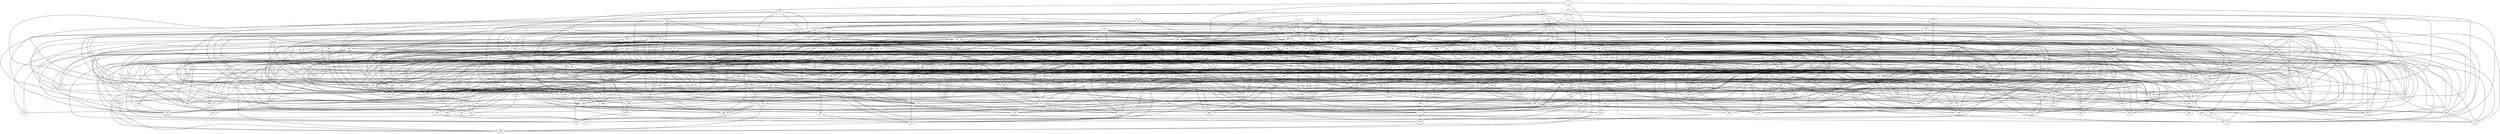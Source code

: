 strict graph "gnp_random_graph(400,0.015)" {
0;
1;
2;
3;
4;
5;
6;
7;
8;
9;
10;
11;
12;
13;
14;
15;
16;
17;
18;
19;
20;
21;
22;
23;
24;
25;
26;
27;
28;
29;
30;
31;
32;
33;
34;
35;
36;
37;
38;
39;
40;
41;
42;
43;
44;
45;
46;
47;
48;
49;
50;
51;
52;
53;
54;
55;
56;
57;
58;
59;
60;
61;
62;
63;
64;
65;
66;
67;
68;
69;
70;
71;
72;
73;
74;
75;
76;
77;
78;
79;
80;
81;
82;
83;
84;
85;
86;
87;
88;
89;
90;
91;
92;
93;
94;
95;
96;
97;
98;
99;
100;
101;
102;
103;
104;
105;
106;
107;
108;
109;
110;
111;
112;
113;
114;
115;
116;
117;
118;
119;
120;
121;
122;
123;
124;
125;
126;
127;
128;
129;
130;
131;
132;
133;
134;
135;
136;
137;
138;
139;
140;
141;
142;
143;
144;
145;
146;
147;
148;
149;
150;
151;
152;
153;
154;
155;
156;
157;
158;
159;
160;
161;
162;
163;
164;
165;
166;
167;
168;
169;
170;
171;
172;
173;
174;
175;
176;
177;
178;
179;
180;
181;
182;
183;
184;
185;
186;
187;
188;
189;
190;
191;
192;
193;
194;
195;
196;
197;
198;
199;
200;
201;
202;
203;
204;
205;
206;
207;
208;
209;
210;
211;
212;
213;
214;
215;
216;
217;
218;
219;
220;
221;
222;
223;
224;
225;
226;
227;
228;
229;
230;
231;
232;
233;
234;
235;
236;
237;
238;
239;
240;
241;
242;
243;
244;
245;
246;
247;
248;
249;
250;
251;
252;
253;
254;
255;
256;
257;
258;
259;
260;
261;
262;
263;
264;
265;
266;
267;
268;
269;
270;
271;
272;
273;
274;
275;
276;
277;
278;
279;
280;
281;
282;
283;
284;
285;
286;
287;
288;
289;
290;
291;
292;
293;
294;
295;
296;
297;
298;
299;
300;
301;
302;
303;
304;
305;
306;
307;
308;
309;
310;
311;
312;
313;
314;
315;
316;
317;
318;
319;
320;
321;
322;
323;
324;
325;
326;
327;
328;
329;
330;
331;
332;
333;
334;
335;
336;
337;
338;
339;
340;
341;
342;
343;
344;
345;
346;
347;
348;
349;
350;
351;
352;
353;
354;
355;
356;
357;
358;
359;
360;
361;
362;
363;
364;
365;
366;
367;
368;
369;
370;
371;
372;
373;
374;
375;
376;
377;
378;
379;
380;
381;
382;
383;
384;
385;
386;
387;
388;
389;
390;
391;
392;
393;
394;
395;
396;
397;
398;
399;
0 -- 65  [is_available=True, prob="1.0"];
0 -- 67  [is_available=True, prob="0.995402409607"];
0 -- 269  [is_available=True, prob="1.0"];
0 -- 247  [is_available=True, prob="0.353999580717"];
1 -- 80  [is_available=True, prob="0.681637712404"];
1 -- 314  [is_available=True, prob="0.695961911571"];
1 -- 324  [is_available=True, prob="0.724051863182"];
1 -- 85  [is_available=True, prob="0.969099718291"];
2 -- 138  [is_available=True, prob="0.221344016613"];
2 -- 279  [is_available=True, prob="0.654091325371"];
2 -- 132  [is_available=True, prob="1.0"];
2 -- 270  [is_available=True, prob="1.0"];
2 -- 183  [is_available=True, prob="0.406237053687"];
3 -- 57  [is_available=True, prob="0.478939379937"];
3 -- 234  [is_available=True, prob="0.811017136678"];
3 -- 68  [is_available=True, prob="0.145040836776"];
3 -- 158  [is_available=True, prob="1.0"];
4 -- 266  [is_available=True, prob="0.0373485310775"];
4 -- 332  [is_available=True, prob="0.911208698402"];
4 -- 174  [is_available=True, prob="1.0"];
4 -- 121  [is_available=True, prob="0.477447703265"];
4 -- 347  [is_available=True, prob="0.955006567503"];
4 -- 158  [is_available=True, prob="0.660631120115"];
5 -- 41  [is_available=True, prob="0.487521368036"];
5 -- 214  [is_available=True, prob="0.0904761027888"];
5 -- 343  [is_available=True, prob="0.987755664062"];
6 -- 192  [is_available=True, prob="0.898245584351"];
6 -- 112  [is_available=True, prob="0.588769321969"];
6 -- 179  [is_available=True, prob="0.494488591308"];
6 -- 169  [is_available=True, prob="0.535842991407"];
6 -- 48  [is_available=True, prob="0.148265001432"];
6 -- 51  [is_available=True, prob="0.95404173114"];
6 -- 118  [is_available=True, prob="1.0"];
7 -- 395  [is_available=True, prob="0.630886700335"];
7 -- 90  [is_available=True, prob="0.199657948887"];
7 -- 11  [is_available=True, prob="0.628306313983"];
7 -- 372  [is_available=True, prob="0.166015529716"];
7 -- 387  [is_available=True, prob="0.376488040972"];
8 -- 163  [is_available=True, prob="0.69919948764"];
8 -- 116  [is_available=True, prob="0.763208454702"];
8 -- 30  [is_available=True, prob="0.303563942519"];
9 -- 336  [is_available=True, prob="0.403146261369"];
9 -- 82  [is_available=True, prob="0.324358189257"];
9 -- 164  [is_available=True, prob="0.115728053464"];
9 -- 374  [is_available=True, prob="1.0"];
10 -- 248  [is_available=True, prob="0.24689721785"];
10 -- 316  [is_available=True, prob="0.704705805976"];
10 -- 19  [is_available=True, prob="1.0"];
10 -- 131  [is_available=True, prob="0.862914975095"];
11 -- 99  [is_available=True, prob="1.0"];
11 -- 40  [is_available=True, prob="1.0"];
11 -- 336  [is_available=True, prob="1.0"];
11 -- 148  [is_available=True, prob="0.454315595322"];
11 -- 374  [is_available=True, prob="0.60137428704"];
11 -- 189  [is_available=True, prob="0.23158499838"];
12 -- 282  [is_available=True, prob="0.528832372834"];
12 -- 163  [is_available=True, prob="1.0"];
12 -- 342  [is_available=True, prob="1.0"];
12 -- 149  [is_available=True, prob="0.474164643787"];
12 -- 78  [is_available=True, prob="1.0"];
13 -- 238  [is_available=True, prob="0.421666943395"];
13 -- 15  [is_available=True, prob="1.0"];
13 -- 304  [is_available=True, prob="1.0"];
13 -- 114  [is_available=True, prob="0.866011117065"];
13 -- 86  [is_available=True, prob="1.0"];
13 -- 350  [is_available=True, prob="1.0"];
13 -- 383  [is_available=True, prob="0.638365930961"];
14 -- 34  [is_available=True, prob="1.0"];
14 -- 343  [is_available=True, prob="1.0"];
14 -- 172  [is_available=True, prob="0.728970129024"];
14 -- 303  [is_available=True, prob="1.0"];
15 -- 88  [is_available=True, prob="1.0"];
15 -- 30  [is_available=True, prob="0.891758739094"];
16 -- 130  [is_available=True, prob="1.0"];
16 -- 67  [is_available=True, prob="1.0"];
16 -- 373  [is_available=True, prob="0.127686533105"];
17 -- 128  [is_available=True, prob="0.716105405563"];
17 -- 50  [is_available=True, prob="0.267960608701"];
18 -- 32  [is_available=True, prob="1.0"];
18 -- 320  [is_available=True, prob="0.242466404308"];
18 -- 336  [is_available=True, prob="0.656074415883"];
18 -- 147  [is_available=True, prob="1.0"];
18 -- 21  [is_available=True, prob="1.0"];
18 -- 222  [is_available=True, prob="0.671055388176"];
19 -- 160  [is_available=True, prob="0.731558306085"];
19 -- 294  [is_available=True, prob="1.0"];
19 -- 104  [is_available=True, prob="0.863903572679"];
19 -- 79  [is_available=True, prob="1.0"];
19 -- 168  [is_available=True, prob="1.0"];
19 -- 374  [is_available=True, prob="0.844164008996"];
19 -- 183  [is_available=True, prob="0.113866132771"];
20 -- 43  [is_available=True, prob="0.237264085268"];
20 -- 368  [is_available=True, prob="0.913935890387"];
20 -- 209  [is_available=True, prob="0.0549362795747"];
20 -- 21  [is_available=True, prob="0.0991546437946"];
20 -- 380  [is_available=True, prob="0.270603351685"];
20 -- 381  [is_available=True, prob="0.780154663325"];
21 -- 289  [is_available=True, prob="0.285761940446"];
21 -- 195  [is_available=True, prob="1.0"];
21 -- 262  [is_available=True, prob="0.775183760332"];
21 -- 139  [is_available=True, prob="0.235850352099"];
22 -- 289  [is_available=True, prob="0.764415781407"];
22 -- 230  [is_available=True, prob="0.583114371015"];
22 -- 234  [is_available=True, prob="0.807232440639"];
22 -- 78  [is_available=True, prob="0.113283242537"];
22 -- 207  [is_available=True, prob="0.049632937759"];
22 -- 242  [is_available=True, prob="1.0"];
22 -- 180  [is_available=True, prob="0.409703889916"];
22 -- 238  [is_available=True, prob="1.0"];
22 -- 280  [is_available=True, prob="0.244099216076"];
22 -- 122  [is_available=True, prob="0.621546885486"];
23 -- 323  [is_available=True, prob="0.303170057073"];
23 -- 228  [is_available=True, prob="0.388116952592"];
23 -- 69  [is_available=True, prob="0.391046433497"];
23 -- 71  [is_available=True, prob="0.0354422920561"];
23 -- 141  [is_available=True, prob="0.215398562556"];
23 -- 144  [is_available=True, prob="1.0"];
23 -- 347  [is_available=True, prob="1.0"];
24 -- 161  [is_available=True, prob="0.135104220023"];
24 -- 322  [is_available=True, prob="0.125805939705"];
24 -- 196  [is_available=True, prob="0.360752507554"];
24 -- 46  [is_available=True, prob="0.0239398051201"];
24 -- 335  [is_available=True, prob="0.46012688322"];
24 -- 244  [is_available=True, prob="1.0"];
24 -- 377  [is_available=True, prob="0.302038189284"];
24 -- 90  [is_available=True, prob="0.307456921196"];
25 -- 321  [is_available=True, prob="0.570058364446"];
25 -- 73  [is_available=True, prob="1.0"];
25 -- 238  [is_available=True, prob="1.0"];
25 -- 368  [is_available=True, prob="1.0"];
25 -- 370  [is_available=True, prob="1.0"];
25 -- 283  [is_available=True, prob="1.0"];
25 -- 350  [is_available=True, prob="0.418325337148"];
26 -- 352  [is_available=True, prob="0.380989191778"];
26 -- 130  [is_available=True, prob="0.751828398043"];
26 -- 375  [is_available=True, prob="0.281947086797"];
26 -- 258  [is_available=True, prob="0.3786030171"];
26 -- 51  [is_available=True, prob="0.635451468021"];
26 -- 213  [is_available=True, prob="0.402282905335"];
26 -- 151  [is_available=True, prob="0.341128421774"];
26 -- 377  [is_available=True, prob="0.412073362582"];
26 -- 90  [is_available=True, prob="1.0"];
26 -- 91  [is_available=True, prob="0.18400625392"];
27 -- 128  [is_available=True, prob="1.0"];
27 -- 112  [is_available=True, prob="0.263673705576"];
27 -- 355  [is_available=True, prob="0.135612486708"];
27 -- 72  [is_available=True, prob="0.102510103106"];
27 -- 48  [is_available=True, prob="0.518909666298"];
27 -- 168  [is_available=True, prob="0.416785611723"];
27 -- 190  [is_available=True, prob="0.519173408192"];
27 -- 287  [is_available=True, prob="0.997047826008"];
28 -- 312  [is_available=True, prob="0.28630510753"];
28 -- 129  [is_available=True, prob="0.738077872471"];
28 -- 323  [is_available=True, prob="1.0"];
28 -- 300  [is_available=True, prob="0.281074468295"];
28 -- 344  [is_available=True, prob="0.155415089478"];
29 -- 137  [is_available=True, prob="0.772675636136"];
29 -- 140  [is_available=True, prob="0.0480328719194"];
29 -- 370  [is_available=True, prob="0.918281636428"];
29 -- 110  [is_available=True, prob="0.112983925246"];
29 -- 47  [is_available=True, prob="1.0"];
29 -- 241  [is_available=True, prob="0.389656364602"];
29 -- 338  [is_available=True, prob="0.842473845269"];
29 -- 286  [is_available=True, prob="0.0134803007674"];
29 -- 150  [is_available=True, prob="1.0"];
29 -- 247  [is_available=True, prob="0.263513378565"];
29 -- 123  [is_available=True, prob="1.0"];
29 -- 349  [is_available=True, prob="0.971778984663"];
29 -- 94  [is_available=True, prob="0.639600522459"];
30 -- 38  [is_available=True, prob="0.542041762533"];
30 -- 39  [is_available=True, prob="0.835198599094"];
30 -- 168  [is_available=True, prob="0.320470209551"];
30 -- 178  [is_available=True, prob="0.856394743377"];
31 -- 398  [is_available=True, prob="1.0"];
31 -- 220  [is_available=True, prob="0.030044408439"];
31 -- 341  [is_available=True, prob="0.99528163225"];
31 -- 326  [is_available=True, prob="0.0991609235303"];
31 -- 79  [is_available=True, prob="1.0"];
32 -- 340  [is_available=True, prob="0.17470196301"];
32 -- 350  [is_available=True, prob="0.730984604578"];
33 -- 135  [is_available=True, prob="1.0"];
33 -- 266  [is_available=True, prob="0.611894612464"];
33 -- 93  [is_available=True, prob="1.0"];
33 -- 180  [is_available=True, prob="0.499619269235"];
33 -- 373  [is_available=True, prob="0.816200024319"];
33 -- 55  [is_available=True, prob="0.816470629334"];
33 -- 317  [is_available=True, prob="0.882156480428"];
34 -- 71  [is_available=True, prob="0.360658978402"];
34 -- 263  [is_available=True, prob="0.789118979845"];
34 -- 78  [is_available=True, prob="0.700510004256"];
34 -- 86  [is_available=True, prob="0.830049492631"];
34 -- 216  [is_available=True, prob="0.704381646449"];
34 -- 251  [is_available=True, prob="1.0"];
35 -- 388  [is_available=True, prob="0.568316276129"];
35 -- 39  [is_available=True, prob="1.0"];
35 -- 233  [is_available=True, prob="0.320034423154"];
35 -- 54  [is_available=True, prob="1.0"];
35 -- 361  [is_available=True, prob="1.0"];
35 -- 351  [is_available=True, prob="1.0"];
36 -- 257  [is_available=True, prob="0.999213270017"];
36 -- 250  [is_available=True, prob="1.0"];
36 -- 364  [is_available=True, prob="1.0"];
36 -- 370  [is_available=True, prob="0.959805141275"];
36 -- 313  [is_available=True, prob="0.869659565447"];
37 -- 261  [is_available=True, prob="0.472659646061"];
37 -- 39  [is_available=True, prob="1.0"];
37 -- 203  [is_available=True, prob="0.287730688011"];
37 -- 111  [is_available=True, prob="1.0"];
37 -- 187  [is_available=True, prob="1.0"];
37 -- 60  [is_available=True, prob="0.665900745702"];
38 -- 274  [is_available=True, prob="1.0"];
38 -- 373  [is_available=True, prob="0.35610986311"];
38 -- 215  [is_available=True, prob="0.861982313789"];
38 -- 314  [is_available=True, prob="0.561756472201"];
38 -- 92  [is_available=True, prob="0.777092780662"];
39 -- 289  [is_available=True, prob="1.0"];
39 -- 361  [is_available=True, prob="1.0"];
39 -- 399  [is_available=True, prob="1.0"];
39 -- 55  [is_available=True, prob="0.236161755732"];
39 -- 376  [is_available=True, prob="1.0"];
39 -- 89  [is_available=True, prob="1.0"];
39 -- 122  [is_available=True, prob="0.942335649499"];
39 -- 95  [is_available=True, prob="0.156326484954"];
40 -- 152  [is_available=True, prob="1.0"];
40 -- 228  [is_available=True, prob="0.241720905206"];
40 -- 53  [is_available=True, prob="0.156469311411"];
41 -- 376  [is_available=True, prob="0.854385681891"];
41 -- 67  [is_available=True, prob="0.420770484679"];
42 -- 64  [is_available=True, prob="1.0"];
42 -- 145  [is_available=True, prob="0.808426852145"];
42 -- 152  [is_available=True, prob="0.666526245267"];
42 -- 289  [is_available=True, prob="0.982789830059"];
42 -- 71  [is_available=True, prob="0.370093874492"];
43 -- 353  [is_available=True, prob="0.465094069621"];
43 -- 386  [is_available=True, prob="0.352923689711"];
43 -- 392  [is_available=True, prob="0.219129599774"];
43 -- 236  [is_available=True, prob="0.743096581444"];
43 -- 140  [is_available=True, prob="0.623650585632"];
43 -- 270  [is_available=True, prob="0.835698014901"];
43 -- 175  [is_available=True, prob="0.865576452691"];
43 -- 84  [is_available=True, prob="0.248867374096"];
43 -- 268  [is_available=True, prob="0.742300928853"];
43 -- 376  [is_available=True, prob="1.0"];
43 -- 47  [is_available=True, prob="0.924094438069"];
43 -- 316  [is_available=True, prob="0.707145951107"];
44 -- 128  [is_available=True, prob="0.677747929441"];
44 -- 133  [is_available=True, prob="1.0"];
44 -- 294  [is_available=True, prob="0.761908544388"];
44 -- 204  [is_available=True, prob="0.446062220938"];
44 -- 238  [is_available=True, prob="0.175671705613"];
44 -- 273  [is_available=True, prob="0.0421173561458"];
44 -- 90  [is_available=True, prob="0.954470456083"];
45 -- 234  [is_available=True, prob="0.135429774789"];
45 -- 290  [is_available=True, prob="0.303899494528"];
45 -- 71  [is_available=True, prob="1.0"];
46 -- 305  [is_available=True, prob="1.0"];
46 -- 290  [is_available=True, prob="1.0"];
46 -- 195  [is_available=True, prob="0.50917269845"];
47 -- 326  [is_available=True, prob="0.280511981252"];
47 -- 189  [is_available=True, prob="0.092364122129"];
47 -- 282  [is_available=True, prob="0.385062236614"];
47 -- 190  [is_available=True, prob="0.174101208505"];
48 -- 129  [is_available=True, prob="0.676925203607"];
48 -- 113  [is_available=True, prob="1.0"];
48 -- 343  [is_available=True, prob="0.361672705413"];
48 -- 156  [is_available=True, prob="1.0"];
49 -- 224  [is_available=True, prob="0.52078160907"];
49 -- 168  [is_available=True, prob="0.498331797232"];
49 -- 393  [is_available=True, prob="0.94011525308"];
49 -- 203  [is_available=True, prob="0.819212845672"];
49 -- 143  [is_available=True, prob="0.425856355678"];
49 -- 145  [is_available=True, prob="1.0"];
49 -- 60  [is_available=True, prob="0.881144835413"];
49 -- 318  [is_available=True, prob="0.00919213730214"];
50 -- 288  [is_available=True, prob="0.74369317978"];
50 -- 323  [is_available=True, prob="0.40519878661"];
50 -- 209  [is_available=True, prob="0.256211175429"];
50 -- 299  [is_available=True, prob="0.457747718949"];
50 -- 77  [is_available=True, prob="1.0"];
50 -- 333  [is_available=True, prob="0.677376548096"];
50 -- 338  [is_available=True, prob="0.0248452797769"];
50 -- 149  [is_available=True, prob="1.0"];
50 -- 313  [is_available=True, prob="1.0"];
50 -- 383  [is_available=True, prob="0.635070585226"];
50 -- 381  [is_available=True, prob="1.0"];
50 -- 190  [is_available=True, prob="1.0"];
50 -- 85  [is_available=True, prob="0.562501893048"];
51 -- 352  [is_available=True, prob="1.0"];
51 -- 292  [is_available=True, prob="0.00298810915274"];
51 -- 135  [is_available=True, prob="1.0"];
51 -- 200  [is_available=True, prob="0.970532980893"];
51 -- 267  [is_available=True, prob="0.173096641524"];
51 -- 270  [is_available=True, prob="0.16940772152"];
51 -- 144  [is_available=True, prob="0.603313480056"];
51 -- 242  [is_available=True, prob="0.496287285933"];
51 -- 381  [is_available=True, prob="0.874612252397"];
52 -- 137  [is_available=True, prob="0.0541689162106"];
52 -- 315  [is_available=True, prob="0.156955559422"];
52 -- 239  [is_available=True, prob="0.447849490629"];
53 -- 84  [is_available=True, prob="1.0"];
53 -- 183  [is_available=True, prob="0.843006908985"];
53 -- 152  [is_available=True, prob="0.111443359805"];
53 -- 212  [is_available=True, prob="0.44952812795"];
53 -- 153  [is_available=True, prob="1.0"];
53 -- 319  [is_available=True, prob="0.219531283585"];
54 -- 64  [is_available=True, prob="0.687056487446"];
54 -- 396  [is_available=True, prob="1.0"];
54 -- 235  [is_available=True, prob="0.448284925748"];
55 -- 228  [is_available=True, prob="0.291281904137"];
55 -- 137  [is_available=True, prob="0.310858977556"];
55 -- 234  [is_available=True, prob="0.205090512713"];
55 -- 302  [is_available=True, prob="1.0"];
55 -- 79  [is_available=True, prob="0.875997838028"];
55 -- 368  [is_available=True, prob="0.909355814385"];
55 -- 278  [is_available=True, prob="1.0"];
56 -- 120  [is_available=True, prob="0.842140610555"];
56 -- 257  [is_available=True, prob="0.786724349193"];
56 -- 328  [is_available=True, prob="1.0"];
56 -- 289  [is_available=True, prob="0.378093433165"];
57 -- 96  [is_available=True, prob="1.0"];
57 -- 290  [is_available=True, prob="0.666543696913"];
57 -- 259  [is_available=True, prob="0.909589915878"];
57 -- 179  [is_available=True, prob="0.00523636937703"];
57 -- 387  [is_available=True, prob="0.436285239558"];
57 -- 333  [is_available=True, prob="0.841311401736"];
57 -- 365  [is_available=True, prob="0.0417022123346"];
57 -- 308  [is_available=True, prob="0.55813991314"];
57 -- 399  [is_available=True, prob="1.0"];
58 -- 289  [is_available=True, prob="0.959024004918"];
58 -- 335  [is_available=True, prob="1.0"];
58 -- 304  [is_available=True, prob="0.509254205804"];
58 -- 178  [is_available=True, prob="0.690107305037"];
58 -- 180  [is_available=True, prob="1.0"];
58 -- 63  [is_available=True, prob="0.978938539929"];
59 -- 354  [is_available=True, prob="1.0"];
59 -- 323  [is_available=True, prob="1.0"];
59 -- 292  [is_available=True, prob="1.0"];
59 -- 229  [is_available=True, prob="0.228276805819"];
59 -- 109  [is_available=True, prob="1.0"];
59 -- 343  [is_available=True, prob="1.0"];
59 -- 222  [is_available=True, prob="0.103260652438"];
60 -- 119  [is_available=True, prob="0.585570832027"];
60 -- 176  [is_available=True, prob="0.153357014237"];
60 -- 179  [is_available=True, prob="0.485603598684"];
60 -- 247  [is_available=True, prob="1.0"];
61 -- 354  [is_available=True, prob="0.788709954698"];
61 -- 267  [is_available=True, prob="1.0"];
61 -- 292  [is_available=True, prob="1.0"];
61 -- 199  [is_available=True, prob="0.118485331666"];
62 -- 259  [is_available=True, prob="0.276599272164"];
62 -- 165  [is_available=True, prob="0.930499393044"];
62 -- 271  [is_available=True, prob="0.0654468378213"];
62 -- 368  [is_available=True, prob="0.917163736337"];
62 -- 283  [is_available=True, prob="0.211341970611"];
62 -- 124  [is_available=True, prob="0.491428239271"];
62 -- 190  [is_available=True, prob="0.0676360807969"];
62 -- 223  [is_available=True, prob="0.126567918457"];
63 -- 224  [is_available=True, prob="0.901798566443"];
63 -- 68  [is_available=True, prob="0.128119416212"];
63 -- 199  [is_available=True, prob="1.0"];
63 -- 236  [is_available=True, prob="0.340796627492"];
63 -- 218  [is_available=True, prob="0.949680584094"];
64 -- 66  [is_available=True, prob="0.842085305689"];
64 -- 322  [is_available=True, prob="1.0"];
64 -- 245  [is_available=True, prob="0.714449124757"];
64 -- 316  [is_available=True, prob="0.0543303204658"];
64 -- 221  [is_available=True, prob="0.0760831453084"];
65 -- 352  [is_available=True, prob="1.0"];
65 -- 258  [is_available=True, prob="0.85753454184"];
65 -- 362  [is_available=True, prob="0.939901997918"];
65 -- 302  [is_available=True, prob="0.0709978703381"];
65 -- 304  [is_available=True, prob="0.767976622293"];
65 -- 398  [is_available=True, prob="0.0146500475069"];
65 -- 156  [is_available=True, prob="0.892994146907"];
65 -- 383  [is_available=True, prob="0.408237627642"];
66 -- 291  [is_available=True, prob="0.363601333679"];
66 -- 77  [is_available=True, prob="0.603184379143"];
66 -- 355  [is_available=True, prob="0.300554288561"];
66 -- 185  [is_available=True, prob="0.513835027911"];
66 -- 92  [is_available=True, prob="0.603456788894"];
67 -- 96  [is_available=True, prob="0.446310542037"];
67 -- 388  [is_available=True, prob="0.704747317279"];
67 -- 101  [is_available=True, prob="0.363870963587"];
67 -- 169  [is_available=True, prob="1.0"];
67 -- 234  [is_available=True, prob="0.0740773951072"];
67 -- 370  [is_available=True, prob="0.236327144892"];
67 -- 346  [is_available=True, prob="0.199446964593"];
68 -- 164  [is_available=True, prob="0.829541182068"];
68 -- 198  [is_available=True, prob="0.987388566284"];
68 -- 204  [is_available=True, prob="1.0"];
68 -- 163  [is_available=True, prob="0.396090011035"];
68 -- 152  [is_available=True, prob="0.483845835136"];
68 -- 281  [is_available=True, prob="0.11875667212"];
69 -- 378  [is_available=True, prob="0.214555842902"];
69 -- 307  [is_available=True, prob="0.41521426576"];
70 -- 336  [is_available=True, prob="1.0"];
70 -- 163  [is_available=True, prob="0.195085363097"];
70 -- 325  [is_available=True, prob="0.854667533405"];
70 -- 87  [is_available=True, prob="0.315168496821"];
71 -- 293  [is_available=True, prob="0.763854166471"];
71 -- 231  [is_available=True, prob="0.728311309645"];
71 -- 107  [is_available=True, prob="1.0"];
71 -- 367  [is_available=True, prob="0.147775178368"];
71 -- 240  [is_available=True, prob="0.590226453375"];
71 -- 315  [is_available=True, prob="1.0"];
71 -- 191  [is_available=True, prob="0.366133733592"];
72 -- 397  [is_available=True, prob="0.21338436185"];
72 -- 223  [is_available=True, prob="0.703535842914"];
73 -- 291  [is_available=True, prob="0.682588305055"];
73 -- 296  [is_available=True, prob="1.0"];
73 -- 233  [is_available=True, prob="1.0"];
73 -- 87  [is_available=True, prob="0.826616806723"];
73 -- 205  [is_available=True, prob="0.370213754374"];
73 -- 270  [is_available=True, prob="1.0"];
73 -- 355  [is_available=True, prob="1.0"];
73 -- 183  [is_available=True, prob="0.832908307156"];
74 -- 137  [is_available=True, prob="1.0"];
74 -- 273  [is_available=True, prob="1.0"];
75 -- 340  [is_available=True, prob="0.594712758607"];
75 -- 146  [is_available=True, prob="0.0641652253423"];
75 -- 219  [is_available=True, prob="1.0"];
75 -- 220  [is_available=True, prob="0.311494484901"];
75 -- 357  [is_available=True, prob="1.0"];
76 -- 128  [is_available=True, prob="1.0"];
76 -- 260  [is_available=True, prob="0.598724788515"];
76 -- 211  [is_available=True, prob="0.0474381139026"];
76 -- 186  [is_available=True, prob="0.720504185627"];
76 -- 154  [is_available=True, prob="0.628279932843"];
76 -- 125  [is_available=True, prob="0.97078146498"];
77 -- 128  [is_available=True, prob="0.470428800075"];
77 -- 193  [is_available=True, prob="0.287195407998"];
77 -- 382  [is_available=True, prob="0.905975896923"];
78 -- 171  [is_available=True, prob="0.45373682358"];
78 -- 399  [is_available=True, prob="0.556698133211"];
78 -- 368  [is_available=True, prob="0.331916860052"];
78 -- 115  [is_available=True, prob="1.0"];
78 -- 156  [is_available=True, prob="0.120049809238"];
78 -- 350  [is_available=True, prob="0.44707441388"];
79 -- 193  [is_available=True, prob="0.718398016501"];
79 -- 200  [is_available=True, prob="0.13793012983"];
79 -- 83  [is_available=True, prob="0.651417867379"];
79 -- 349  [is_available=True, prob="1.0"];
80 -- 101  [is_available=True, prob="1.0"];
80 -- 300  [is_available=True, prob="0.880575600891"];
80 -- 366  [is_available=True, prob="0.683201829452"];
80 -- 140  [is_available=True, prob="0.563802157007"];
80 -- 237  [is_available=True, prob="1.0"];
80 -- 142  [is_available=True, prob="0.891234841805"];
80 -- 149  [is_available=True, prob="0.956984854764"];
80 -- 183  [is_available=True, prob="0.974113031175"];
81 -- 355  [is_available=True, prob="0.492236784029"];
81 -- 140  [is_available=True, prob="0.227751842544"];
81 -- 349  [is_available=True, prob="0.792934851981"];
81 -- 376  [is_available=True, prob="0.949799763052"];
81 -- 348  [is_available=True, prob="0.23738341942"];
81 -- 125  [is_available=True, prob="0.012119703296"];
82 -- 101  [is_available=True, prob="0.853771559663"];
82 -- 332  [is_available=True, prob="0.22022209747"];
82 -- 372  [is_available=True, prob="0.262260291701"];
82 -- 297  [is_available=True, prob="1.0"];
82 -- 229  [is_available=True, prob="0.215504690342"];
83 -- 104  [is_available=True, prob="0.60816775477"];
83 -- 255  [is_available=True, prob="1.0"];
83 -- 372  [is_available=True, prob="1.0"];
84 -- 354  [is_available=True, prob="0.811671786788"];
84 -- 263  [is_available=True, prob="0.231036122246"];
84 -- 392  [is_available=True, prob="0.463527687871"];
84 -- 110  [is_available=True, prob="0.367652839827"];
84 -- 144  [is_available=True, prob="0.994742975176"];
84 -- 311  [is_available=True, prob="0.851391264625"];
84 -- 157  [is_available=True, prob="0.160889318678"];
84 -- 94  [is_available=True, prob="0.22461741815"];
85 -- 235  [is_available=True, prob="0.733300051566"];
85 -- 197  [is_available=True, prob="0.329841959452"];
85 -- 230  [is_available=True, prob="0.875119437822"];
85 -- 360  [is_available=True, prob="1.0"];
85 -- 171  [is_available=True, prob="0.0421855701473"];
85 -- 370  [is_available=True, prob="0.807329418682"];
85 -- 310  [is_available=True, prob="0.49527056404"];
85 -- 374  [is_available=True, prob="1.0"];
85 -- 126  [is_available=True, prob="0.665579224612"];
85 -- 159  [is_available=True, prob="0.854942609488"];
86 -- 341  [is_available=True, prob="0.988735428313"];
86 -- 246  [is_available=True, prob="0.609726643859"];
86 -- 215  [is_available=True, prob="0.535715186763"];
87 -- 135  [is_available=True, prob="1.0"];
87 -- 108  [is_available=True, prob="0.213469773634"];
87 -- 141  [is_available=True, prob="1.0"];
87 -- 189  [is_available=True, prob="0.695379349779"];
87 -- 300  [is_available=True, prob="1.0"];
87 -- 312  [is_available=True, prob="1.0"];
87 -- 93  [is_available=True, prob="0.0165823030893"];
88 -- 170  [is_available=True, prob="0.17635286973"];
88 -- 307  [is_available=True, prob="1.0"];
88 -- 198  [is_available=True, prob="0.878453817785"];
89 -- 107  [is_available=True, prob="0.433242905314"];
89 -- 231  [is_available=True, prob="1.0"];
90 -- 100  [is_available=True, prob="0.392100961915"];
90 -- 169  [is_available=True, prob="1.0"];
90 -- 331  [is_available=True, prob="0.780169047978"];
90 -- 213  [is_available=True, prob="1.0"];
90 -- 119  [is_available=True, prob="0.434166084005"];
90 -- 188  [is_available=True, prob="0.542788794323"];
90 -- 382  [is_available=True, prob="1.0"];
90 -- 245  [is_available=True, prob="1.0"];
91 -- 162  [is_available=True, prob="0.776363363619"];
91 -- 387  [is_available=True, prob="1.0"];
91 -- 389  [is_available=True, prob="0.364495468033"];
91 -- 363  [is_available=True, prob="0.522970966269"];
91 -- 121  [is_available=True, prob="0.613870667063"];
91 -- 318  [is_available=True, prob="0.975925314581"];
92 -- 155  [is_available=True, prob="0.0457941099275"];
92 -- 335  [is_available=True, prob="0.321895799551"];
92 -- 291  [is_available=True, prob="0.0529888731085"];
92 -- 116  [is_available=True, prob="0.857182941034"];
92 -- 311  [is_available=True, prob="0.843252473038"];
92 -- 283  [is_available=True, prob="0.292270159135"];
92 -- 93  [is_available=True, prob="0.844368122932"];
93 -- 358  [is_available=True, prob="0.894669702198"];
93 -- 198  [is_available=True, prob="0.89574213826"];
93 -- 247  [is_available=True, prob="0.386612304063"];
93 -- 145  [is_available=True, prob="0.286193919883"];
93 -- 182  [is_available=True, prob="0.945707241452"];
93 -- 313  [is_available=True, prob="1.0"];
93 -- 122  [is_available=True, prob="1.0"];
94 -- 163  [is_available=True, prob="0.633732824707"];
94 -- 260  [is_available=True, prob="1.0"];
94 -- 240  [is_available=True, prob="0.624788651693"];
94 -- 247  [is_available=True, prob="0.666292891746"];
94 -- 378  [is_available=True, prob="1.0"];
95 -- 289  [is_available=True, prob="0.524974153323"];
95 -- 360  [is_available=True, prob="1.0"];
95 -- 234  [is_available=True, prob="1.0"];
95 -- 236  [is_available=True, prob="0.773313476108"];
95 -- 244  [is_available=True, prob="0.433489375215"];
95 -- 182  [is_available=True, prob="1.0"];
95 -- 372  [is_available=True, prob="0.289784940495"];
96 -- 386  [is_available=True, prob="0.126263924324"];
96 -- 136  [is_available=True, prob="1.0"];
96 -- 348  [is_available=True, prob="0.380918349071"];
96 -- 215  [is_available=True, prob="0.753417877376"];
96 -- 264  [is_available=True, prob="0.258714509664"];
96 -- 235  [is_available=True, prob="0.842158120765"];
96 -- 151  [is_available=True, prob="0.854315217524"];
96 -- 251  [is_available=True, prob="0.864209553067"];
96 -- 188  [is_available=True, prob="0.305606031913"];
96 -- 190  [is_available=True, prob="0.902033290097"];
96 -- 296  [is_available=True, prob="0.853848067832"];
97 -- 98  [is_available=True, prob="0.66763671704"];
97 -- 123  [is_available=True, prob="0.49618781402"];
97 -- 348  [is_available=True, prob="1.0"];
97 -- 158  [is_available=True, prob="0.01018849152"];
97 -- 243  [is_available=True, prob="0.901180898766"];
98 -- 192  [is_available=True, prob="0.271945861789"];
98 -- 323  [is_available=True, prob="1.0"];
98 -- 331  [is_available=True, prob="0.931389423917"];
98 -- 146  [is_available=True, prob="0.528789062733"];
98 -- 307  [is_available=True, prob="0.0828792316588"];
98 -- 156  [is_available=True, prob="0.95580135384"];
99 -- 160  [is_available=True, prob="0.05560361833"];
99 -- 264  [is_available=True, prob="1.0"];
99 -- 263  [is_available=True, prob="0.238273151821"];
100 -- 193  [is_available=True, prob="1.0"];
100 -- 390  [is_available=True, prob="0.041869778165"];
100 -- 366  [is_available=True, prob="0.179996561479"];
100 -- 385  [is_available=True, prob="1.0"];
101 -- 135  [is_available=True, prob="1.0"];
101 -- 387  [is_available=True, prob="1.0"];
101 -- 163  [is_available=True, prob="0.594085201245"];
101 -- 380  [is_available=True, prob="0.128089608608"];
102 -- 136  [is_available=True, prob="0.893406207931"];
102 -- 320  [is_available=True, prob="0.929438365612"];
102 -- 355  [is_available=True, prob="0.781597396458"];
103 -- 121  [is_available=True, prob="0.260693125855"];
103 -- 243  [is_available=True, prob="0.689457975977"];
103 -- 166  [is_available=True, prob="0.738520224297"];
103 -- 351  [is_available=True, prob="0.333104090645"];
104 -- 226  [is_available=True, prob="1.0"];
104 -- 261  [is_available=True, prob="1.0"];
105 -- 257  [is_available=True, prob="0.877357396627"];
105 -- 253  [is_available=True, prob="0.445149672084"];
105 -- 318  [is_available=True, prob="0.769888720234"];
106 -- 288  [is_available=True, prob="0.0857145248311"];
106 -- 131  [is_available=True, prob="0.928782001684"];
106 -- 390  [is_available=True, prob="0.381314377633"];
106 -- 171  [is_available=True, prob="0.206384105995"];
106 -- 302  [is_available=True, prob="0.936631769056"];
106 -- 217  [is_available=True, prob="1.0"];
106 -- 218  [is_available=True, prob="0.985986343309"];
107 -- 258  [is_available=True, prob="1.0"];
107 -- 362  [is_available=True, prob="1.0"];
107 -- 375  [is_available=True, prob="0.702282957458"];
107 -- 240  [is_available=True, prob="0.422113681799"];
107 -- 185  [is_available=True, prob="0.750561735257"];
107 -- 255  [is_available=True, prob="0.049010882212"];
107 -- 127  [is_available=True, prob="0.877407408595"];
108 -- 262  [is_available=True, prob="0.858207012013"];
108 -- 294  [is_available=True, prob="1.0"];
108 -- 336  [is_available=True, prob="1.0"];
108 -- 312  [is_available=True, prob="1.0"];
108 -- 191  [is_available=True, prob="1.0"];
109 -- 194  [is_available=True, prob="0.739804615715"];
109 -- 164  [is_available=True, prob="1.0"];
109 -- 206  [is_available=True, prob="1.0"];
109 -- 341  [is_available=True, prob="0.744112863534"];
109 -- 374  [is_available=True, prob="0.332137870085"];
110 -- 357  [is_available=True, prob="0.980992052432"];
110 -- 362  [is_available=True, prob="1.0"];
110 -- 146  [is_available=True, prob="0.777398650642"];
110 -- 120  [is_available=True, prob="1.0"];
110 -- 389  [is_available=True, prob="0.469576583518"];
111 -- 292  [is_available=True, prob="0.166815837348"];
111 -- 282  [is_available=True, prob="0.954877763216"];
111 -- 148  [is_available=True, prob="0.0452854541459"];
112 -- 242  [is_available=True, prob="1.0"];
112 -- 179  [is_available=True, prob="0.915193892251"];
113 -- 313  [is_available=True, prob="0.927269883375"];
114 -- 166  [is_available=True, prob="0.809832428588"];
114 -- 326  [is_available=True, prob="1.0"];
114 -- 266  [is_available=True, prob="0.0304918604136"];
114 -- 300  [is_available=True, prob="0.66553844624"];
114 -- 186  [is_available=True, prob="0.802959388369"];
115 -- 350  [is_available=True, prob="0.29183345468"];
115 -- 198  [is_available=True, prob="0.252358993746"];
115 -- 277  [is_available=True, prob="0.819299658354"];
116 -- 364  [is_available=True, prob="0.257521944114"];
116 -- 205  [is_available=True, prob="1.0"];
116 -- 391  [is_available=True, prob="1.0"];
117 -- 147  [is_available=True, prob="0.539337239791"];
117 -- 132  [is_available=True, prob="0.00736318256039"];
118 -- 134  [is_available=True, prob="0.310721435272"];
118 -- 299  [is_available=True, prob="0.0781513259073"];
118 -- 148  [is_available=True, prob="1.0"];
118 -- 222  [is_available=True, prob="1.0"];
118 -- 287  [is_available=True, prob="0.0743949067829"];
119 -- 161  [is_available=True, prob="1.0"];
119 -- 330  [is_available=True, prob="0.168448444031"];
119 -- 309  [is_available=True, prob="0.492326653864"];
120 -- 219  [is_available=True, prob="0.803189375992"];
120 -- 335  [is_available=True, prob="0.238330044774"];
120 -- 283  [is_available=True, prob="0.198070665255"];
120 -- 254  [is_available=True, prob="1.0"];
121 -- 135  [is_available=True, prob="0.69378381021"];
121 -- 168  [is_available=True, prob="0.550436233746"];
121 -- 335  [is_available=True, prob="0.310934140291"];
121 -- 349  [is_available=True, prob="0.0945252510928"];
122 -- 168  [is_available=True, prob="0.652966596403"];
122 -- 238  [is_available=True, prob="1.0"];
122 -- 241  [is_available=True, prob="0.35120292239"];
122 -- 123  [is_available=True, prob="0.58475451603"];
122 -- 286  [is_available=True, prob="1.0"];
123 -- 326  [is_available=True, prob="0.289819929951"];
123 -- 345  [is_available=True, prob="0.399203602374"];
123 -- 255  [is_available=True, prob="0.392647989825"];
124 -- 261  [is_available=True, prob="0.447257739934"];
124 -- 326  [is_available=True, prob="1.0"];
124 -- 295  [is_available=True, prob="0.0489609200899"];
124 -- 369  [is_available=True, prob="0.332333077808"];
124 -- 350  [is_available=True, prob="1.0"];
125 -- 372  [is_available=True, prob="0.289111959147"];
125 -- 153  [is_available=True, prob="0.0189543248578"];
125 -- 218  [is_available=True, prob="0.817716112429"];
125 -- 250  [is_available=True, prob="0.59315031936"];
126 -- 198  [is_available=True, prob="0.987875994432"];
126 -- 294  [is_available=True, prob="1.0"];
126 -- 303  [is_available=True, prob="0.660148345087"];
126 -- 309  [is_available=True, prob="0.233289380856"];
126 -- 282  [is_available=True, prob="0.349644961829"];
127 -- 394  [is_available=True, prob="1.0"];
127 -- 231  [is_available=True, prob="0.990357130602"];
128 -- 320  [is_available=True, prob="0.932207466047"];
128 -- 194  [is_available=True, prob="0.534277383446"];
128 -- 290  [is_available=True, prob="0.830057101719"];
128 -- 205  [is_available=True, prob="0.846731321621"];
128 -- 372  [is_available=True, prob="1.0"];
128 -- 268  [is_available=True, prob="1.0"];
129 -- 185  [is_available=True, prob="1.0"];
129 -- 238  [is_available=True, prob="0.543178269727"];
129 -- 300  [is_available=True, prob="1.0"];
130 -- 380  [is_available=True, prob="1.0"];
130 -- 247  [is_available=True, prob="0.37069282252"];
130 -- 376  [is_available=True, prob="0.782728671642"];
130 -- 219  [is_available=True, prob="1.0"];
130 -- 316  [is_available=True, prob="0.715751490849"];
131 -- 238  [is_available=True, prob="0.276418420895"];
131 -- 240  [is_available=True, prob="0.0242772584955"];
131 -- 244  [is_available=True, prob="1.0"];
131 -- 138  [is_available=True, prob="0.544214152763"];
131 -- 159  [is_available=True, prob="0.909415182403"];
132 -- 225  [is_available=True, prob="0.296571799579"];
132 -- 257  [is_available=True, prob="0.865037246629"];
132 -- 265  [is_available=True, prob="0.278193982561"];
132 -- 170  [is_available=True, prob="0.380839271763"];
132 -- 267  [is_available=True, prob="0.240858503835"];
132 -- 241  [is_available=True, prob="0.514274162063"];
133 -- 292  [is_available=True, prob="0.317950014721"];
133 -- 301  [is_available=True, prob="0.92093199276"];
133 -- 294  [is_available=True, prob="0.00445882881184"];
133 -- 369  [is_available=True, prob="0.918848460916"];
134 -- 390  [is_available=True, prob="1.0"];
134 -- 263  [is_available=True, prob="0.989187958018"];
134 -- 360  [is_available=True, prob="0.527153847238"];
134 -- 142  [is_available=True, prob="1.0"];
134 -- 371  [is_available=True, prob="0.976297804998"];
135 -- 302  [is_available=True, prob="0.988208747948"];
136 -- 227  [is_available=True, prob="0.815405696636"];
136 -- 232  [is_available=True, prob="0.230338428239"];
136 -- 208  [is_available=True, prob="0.704939525564"];
136 -- 213  [is_available=True, prob="0.890113626965"];
136 -- 346  [is_available=True, prob="0.553753531509"];
136 -- 221  [is_available=True, prob="1.0"];
136 -- 309  [is_available=True, prob="0.703125652008"];
137 -- 278  [is_available=True, prob="0.820570977182"];
137 -- 281  [is_available=True, prob="0.837798898396"];
138 -- 391  [is_available=True, prob="1.0"];
138 -- 201  [is_available=True, prob="0.20797785762"];
138 -- 227  [is_available=True, prob="0.410382779757"];
138 -- 152  [is_available=True, prob="0.944126987842"];
138 -- 348  [is_available=True, prob="0.297358311095"];
138 -- 285  [is_available=True, prob="0.680849685549"];
139 -- 230  [is_available=True, prob="1.0"];
139 -- 166  [is_available=True, prob="0.0604333357855"];
139 -- 167  [is_available=True, prob="0.512601991819"];
139 -- 298  [is_available=True, prob="0.271529157568"];
139 -- 204  [is_available=True, prob="0.702157238636"];
139 -- 211  [is_available=True, prob="0.151120923316"];
139 -- 183  [is_available=True, prob="0.12135141484"];
139 -- 252  [is_available=True, prob="0.481842171913"];
139 -- 293  [is_available=True, prob="0.504907056605"];
140 -- 391  [is_available=True, prob="0.368172465392"];
140 -- 201  [is_available=True, prob="0.215193874803"];
140 -- 213  [is_available=True, prob="0.608178541757"];
141 -- 234  [is_available=True, prob="0.85095070757"];
141 -- 183  [is_available=True, prob="0.562500735191"];
142 -- 389  [is_available=True, prob="1.0"];
142 -- 264  [is_available=True, prob="0.791586325388"];
142 -- 377  [is_available=True, prob="0.348177655158"];
142 -- 346  [is_available=True, prob="1.0"];
142 -- 382  [is_available=True, prob="1.0"];
143 -- 385  [is_available=True, prob="0.58772647603"];
143 -- 293  [is_available=True, prob="0.235031920331"];
143 -- 179  [is_available=True, prob="0.861417182688"];
143 -- 151  [is_available=True, prob="0.0995846888031"];
143 -- 186  [is_available=True, prob="0.913920935241"];
143 -- 191  [is_available=True, prob="0.563257898028"];
144 -- 290  [is_available=True, prob="0.958051116757"];
144 -- 199  [is_available=True, prob="1.0"];
144 -- 173  [is_available=True, prob="0.171758008237"];
144 -- 176  [is_available=True, prob="0.681943212693"];
145 -- 149  [is_available=True, prob="0.585383114695"];
145 -- 310  [is_available=True, prob="0.805566793497"];
145 -- 215  [is_available=True, prob="1.0"];
145 -- 312  [is_available=True, prob="1.0"];
146 -- 172  [is_available=True, prob="0.939019088483"];
146 -- 322  [is_available=True, prob="0.0189410653258"];
146 -- 252  [is_available=True, prob="0.537120653387"];
147 -- 267  [is_available=True, prob="0.33940195087"];
147 -- 331  [is_available=True, prob="0.264710429773"];
147 -- 302  [is_available=True, prob="0.00134436716261"];
147 -- 335  [is_available=True, prob="0.991416871672"];
147 -- 355  [is_available=True, prob="0.0586033882556"];
147 -- 221  [is_available=True, prob="1.0"];
148 -- 329  [is_available=True, prob="0.900319635145"];
148 -- 172  [is_available=True, prob="0.870890461064"];
148 -- 205  [is_available=True, prob="0.618164437784"];
148 -- 174  [is_available=True, prob="0.45750700716"];
148 -- 277  [is_available=True, prob="0.430152796744"];
149 -- 343  [is_available=True, prob="0.0528664328069"];
149 -- 216  [is_available=True, prob="1.0"];
150 -- 376  [is_available=True, prob="0.885122773912"];
151 -- 385  [is_available=True, prob="1.0"];
151 -- 166  [is_available=True, prob="0.190937539294"];
151 -- 265  [is_available=True, prob="1.0"];
152 -- 258  [is_available=True, prob="1.0"];
152 -- 364  [is_available=True, prob="1.0"];
152 -- 270  [is_available=True, prob="1.0"];
152 -- 296  [is_available=True, prob="0.787821698353"];
152 -- 274  [is_available=True, prob="1.0"];
152 -- 180  [is_available=True, prob="0.418216764344"];
153 -- 213  [is_available=True, prob="0.680966252677"];
154 -- 220  [is_available=True, prob="1.0"];
154 -- 293  [is_available=True, prob="0.00827314297418"];
155 -- 272  [is_available=True, prob="0.142311821189"];
155 -- 257  [is_available=True, prob="0.905590233499"];
155 -- 287  [is_available=True, prob="0.437252090697"];
156 -- 352  [is_available=True, prob="0.841705695113"];
156 -- 389  [is_available=True, prob="1.0"];
156 -- 199  [is_available=True, prob="1.0"];
156 -- 201  [is_available=True, prob="0.696296347991"];
156 -- 275  [is_available=True, prob="0.254114487843"];
156 -- 249  [is_available=True, prob="0.951793171908"];
156 -- 314  [is_available=True, prob="1.0"];
157 -- 386  [is_available=True, prob="1.0"];
157 -- 315  [is_available=True, prob="1.0"];
158 -- 389  [is_available=True, prob="0.663827668339"];
158 -- 171  [is_available=True, prob="0.195624814979"];
158 -- 215  [is_available=True, prob="0.722849954046"];
158 -- 319  [is_available=True, prob="0.00720581911846"];
159 -- 194  [is_available=True, prob="0.720366958901"];
159 -- 260  [is_available=True, prob="0.330067049711"];
159 -- 326  [is_available=True, prob="0.419440787147"];
159 -- 201  [is_available=True, prob="0.381635443653"];
159 -- 208  [is_available=True, prob="1.0"];
159 -- 242  [is_available=True, prob="1.0"];
159 -- 382  [is_available=True, prob="0.89546629921"];
160 -- 288  [is_available=True, prob="0.416950116226"];
160 -- 194  [is_available=True, prob="0.0154812282906"];
160 -- 243  [is_available=True, prob="1.0"];
160 -- 291  [is_available=True, prob="0.80739276757"];
160 -- 301  [is_available=True, prob="0.439044345066"];
160 -- 308  [is_available=True, prob="0.621248660159"];
160 -- 182  [is_available=True, prob="0.372146160946"];
160 -- 383  [is_available=True, prob="0.86195571075"];
161 -- 337  [is_available=True, prob="1.0"];
161 -- 365  [is_available=True, prob="0.358172511773"];
161 -- 270  [is_available=True, prob="1.0"];
162 -- 362  [is_available=True, prob="0.381121200924"];
162 -- 319  [is_available=True, prob="0.887906199819"];
163 -- 366  [is_available=True, prob="1.0"];
163 -- 222  [is_available=True, prob="0.291658404334"];
163 -- 183  [is_available=True, prob="0.865100500851"];
163 -- 324  [is_available=True, prob="0.1760682386"];
164 -- 324  [is_available=True, prob="0.754569224282"];
164 -- 396  [is_available=True, prob="1.0"];
164 -- 220  [is_available=True, prob="0.164122335611"];
165 -- 377  [is_available=True, prob="0.986052423309"];
166 -- 193  [is_available=True, prob="0.464331135308"];
166 -- 386  [is_available=True, prob="0.119638512542"];
166 -- 264  [is_available=True, prob="0.779395690063"];
166 -- 304  [is_available=True, prob="0.568330793038"];
166 -- 208  [is_available=True, prob="0.733548724088"];
166 -- 213  [is_available=True, prob="0.509683751507"];
166 -- 246  [is_available=True, prob="0.904724057456"];
166 -- 315  [is_available=True, prob="0.853679760513"];
166 -- 221  [is_available=True, prob="0.823283727111"];
167 -- 225  [is_available=True, prob="0.27987098291"];
167 -- 172  [is_available=True, prob="0.993217110525"];
167 -- 253  [is_available=True, prob="0.866497179212"];
167 -- 249  [is_available=True, prob="0.238304749674"];
167 -- 285  [is_available=True, prob="0.753484371525"];
168 -- 235  [is_available=True, prob="1.0"];
168 -- 349  [is_available=True, prob="0.110833893499"];
169 -- 198  [is_available=True, prob="1.0"];
169 -- 275  [is_available=True, prob="1.0"];
169 -- 243  [is_available=True, prob="0.295449703535"];
169 -- 189  [is_available=True, prob="0.599943868533"];
170 -- 353  [is_available=True, prob="1.0"];
170 -- 393  [is_available=True, prob="0.141798241565"];
170 -- 204  [is_available=True, prob="0.771277010688"];
170 -- 280  [is_available=True, prob="1.0"];
170 -- 341  [is_available=True, prob="0.0103044990772"];
170 -- 221  [is_available=True, prob="0.646301451976"];
171 -- 357  [is_available=True, prob="0.74811757877"];
171 -- 262  [is_available=True, prob="0.740539127566"];
171 -- 175  [is_available=True, prob="1.0"];
171 -- 337  [is_available=True, prob="0.975504607199"];
171 -- 382  [is_available=True, prob="0.14909990511"];
171 -- 254  [is_available=True, prob="0.845686715221"];
172 -- 260  [is_available=True, prob="0.179530915489"];
172 -- 391  [is_available=True, prob="0.931980091653"];
172 -- 237  [is_available=True, prob="0.965191250705"];
172 -- 310  [is_available=True, prob="0.722621576817"];
173 -- 232  [is_available=True, prob="0.303637891029"];
174 -- 192  [is_available=True, prob="1.0"];
174 -- 225  [is_available=True, prob="0.510621467926"];
174 -- 325  [is_available=True, prob="0.350215725091"];
174 -- 373  [is_available=True, prob="0.528725672202"];
175 -- 257  [is_available=True, prob="0.819250378894"];
175 -- 259  [is_available=True, prob="0.516875519563"];
175 -- 329  [is_available=True, prob="0.57440992806"];
175 -- 177  [is_available=True, prob="0.125123660527"];
175 -- 291  [is_available=True, prob="1.0"];
175 -- 315  [is_available=True, prob="1.0"];
175 -- 383  [is_available=True, prob="0.391328314828"];
176 -- 257  [is_available=True, prob="0.281574612628"];
176 -- 388  [is_available=True, prob="0.272040434509"];
176 -- 198  [is_available=True, prob="0.944574336289"];
176 -- 376  [is_available=True, prob="0.282221691687"];
177 -- 360  [is_available=True, prob="0.756335175118"];
177 -- 369  [is_available=True, prob="1.0"];
177 -- 262  [is_available=True, prob="0.285918635368"];
179 -- 195  [is_available=True, prob="0.561824941845"];
179 -- 270  [is_available=True, prob="1.0"];
180 -- 232  [is_available=True, prob="0.541477547798"];
180 -- 265  [is_available=True, prob="0.78802406264"];
180 -- 334  [is_available=True, prob="0.278906418198"];
180 -- 184  [is_available=True, prob="0.63546027333"];
180 -- 182  [is_available=True, prob="0.252242018438"];
181 -- 312  [is_available=True, prob="1.0"];
181 -- 289  [is_available=True, prob="0.490813787218"];
182 -- 192  [is_available=True, prob="0.656591531068"];
182 -- 387  [is_available=True, prob="0.998895098928"];
182 -- 296  [is_available=True, prob="1.0"];
184 -- 185  [is_available=True, prob="1.0"];
184 -- 230  [is_available=True, prob="1.0"];
184 -- 268  [is_available=True, prob="1.0"];
185 -- 344  [is_available=True, prob="0.988350097624"];
185 -- 216  [is_available=True, prob="1.0"];
186 -- 236  [is_available=True, prob="0.390381265462"];
186 -- 300  [is_available=True, prob="0.317104427423"];
187 -- 386  [is_available=True, prob="0.0937542553423"];
187 -- 286  [is_available=True, prob="1.0"];
187 -- 239  [is_available=True, prob="1.0"];
188 -- 256  [is_available=True, prob="0.447185519589"];
188 -- 344  [is_available=True, prob="0.168065956753"];
188 -- 376  [is_available=True, prob="0.447751690627"];
189 -- 228  [is_available=True, prob="0.8881905111"];
189 -- 296  [is_available=True, prob="1.0"];
189 -- 266  [is_available=True, prob="0.441475027078"];
190 -- 335  [is_available=True, prob="0.769394372758"];
190 -- 395  [is_available=True, prob="0.142723792229"];
190 -- 396  [is_available=True, prob="0.258262895857"];
190 -- 306  [is_available=True, prob="0.483208409814"];
190 -- 240  [is_available=True, prob="0.860579957668"];
191 -- 232  [is_available=True, prob="1.0"];
192 -- 202  [is_available=True, prob="0.151376492719"];
192 -- 386  [is_available=True, prob="0.711073022837"];
192 -- 371  [is_available=True, prob="0.803992162"];
192 -- 308  [is_available=True, prob="0.975165583285"];
193 -- 196  [is_available=True, prob="0.253071713384"];
193 -- 394  [is_available=True, prob="0.110782972727"];
193 -- 398  [is_available=True, prob="1.0"];
194 -- 295  [is_available=True, prob="1.0"];
194 -- 338  [is_available=True, prob="0.469410307626"];
194 -- 308  [is_available=True, prob="0.380740857589"];
196 -- 373  [is_available=True, prob="0.116446511316"];
197 -- 396  [is_available=True, prob="0.249868736272"];
197 -- 253  [is_available=True, prob="0.169506039541"];
198 -- 261  [is_available=True, prob="0.463748793664"];
198 -- 244  [is_available=True, prob="0.0693317701603"];
199 -- 256  [is_available=True, prob="1.0"];
199 -- 235  [is_available=True, prob="0.0870659413211"];
199 -- 339  [is_available=True, prob="0.592368938113"];
200 -- 360  [is_available=True, prob="0.631917420915"];
200 -- 257  [is_available=True, prob="1.0"];
200 -- 377  [is_available=True, prob="0.618203761952"];
201 -- 293  [is_available=True, prob="0.977955603701"];
201 -- 362  [is_available=True, prob="0.854269357714"];
202 -- 267  [is_available=True, prob="0.755138437652"];
202 -- 290  [is_available=True, prob="0.245224997766"];
202 -- 239  [is_available=True, prob="1.0"];
202 -- 223  [is_available=True, prob="1.0"];
203 -- 256  [is_available=True, prob="1.0"];
203 -- 302  [is_available=True, prob="1.0"];
203 -- 207  [is_available=True, prob="1.0"];
204 -- 305  [is_available=True, prob="0.283815541149"];
204 -- 307  [is_available=True, prob="0.0923987132061"];
204 -- 380  [is_available=True, prob="1.0"];
205 -- 346  [is_available=True, prob="0.129920391347"];
206 -- 384  [is_available=True, prob="0.923431904926"];
206 -- 370  [is_available=True, prob="0.416265933271"];
206 -- 267  [is_available=True, prob="1.0"];
206 -- 351  [is_available=True, prob="0.762681870417"];
208 -- 256  [is_available=True, prob="0.552080256213"];
208 -- 326  [is_available=True, prob="0.4538096679"];
208 -- 373  [is_available=True, prob="0.882122092415"];
208 -- 250  [is_available=True, prob="0.557856762299"];
208 -- 348  [is_available=True, prob="0.63986211741"];
209 -- 256  [is_available=True, prob="0.563674341634"];
210 -- 344  [is_available=True, prob="0.852325198539"];
210 -- 337  [is_available=True, prob="0.872795527456"];
210 -- 306  [is_available=True, prob="0.20257971017"];
210 -- 308  [is_available=True, prob="0.200258635954"];
210 -- 216  [is_available=True, prob="0.842666471903"];
210 -- 381  [is_available=True, prob="0.629146334584"];
211 -- 388  [is_available=True, prob="0.738611725859"];
211 -- 391  [is_available=True, prob="0.894713579978"];
211 -- 270  [is_available=True, prob="0.863212498915"];
211 -- 274  [is_available=True, prob="0.818787276365"];
212 -- 273  [is_available=True, prob="0.502412689706"];
212 -- 363  [is_available=True, prob="0.528386346291"];
212 -- 325  [is_available=True, prob="0.668779275912"];
213 -- 353  [is_available=True, prob="1.0"];
213 -- 330  [is_available=True, prob="1.0"];
213 -- 240  [is_available=True, prob="0.376526263246"];
214 -- 252  [is_available=True, prob="1.0"];
214 -- 310  [is_available=True, prob="1.0"];
215 -- 258  [is_available=True, prob="0.796948423296"];
215 -- 338  [is_available=True, prob="0.419325764488"];
215 -- 345  [is_available=True, prob="0.681552579577"];
216 -- 294  [is_available=True, prob="0.738177534668"];
216 -- 336  [is_available=True, prob="0.0544860470766"];
216 -- 241  [is_available=True, prob="0.115057966677"];
217 -- 284  [is_available=True, prob="0.377813085956"];
217 -- 252  [is_available=True, prob="1.0"];
218 -- 255  [is_available=True, prob="0.0443331138212"];
219 -- 238  [is_available=True, prob="0.853315973261"];
219 -- 303  [is_available=True, prob="0.521574980496"];
219 -- 377  [is_available=True, prob="0.412631397565"];
220 -- 338  [is_available=True, prob="0.666964427597"];
221 -- 347  [is_available=True, prob="0.122403281185"];
222 -- 304  [is_available=True, prob="0.20398318583"];
222 -- 282  [is_available=True, prob="0.697741291252"];
223 -- 312  [is_available=True, prob="0.663382737469"];
223 -- 301  [is_available=True, prob="1.0"];
224 -- 386  [is_available=True, prob="0.979024309323"];
224 -- 228  [is_available=True, prob="0.0200956277176"];
224 -- 308  [is_available=True, prob="0.0369381029152"];
224 -- 286  [is_available=True, prob="0.364476570698"];
225 -- 396  [is_available=True, prob="1.0"];
225 -- 335  [is_available=True, prob="1.0"];
225 -- 374  [is_available=True, prob="1.0"];
225 -- 239  [is_available=True, prob="0.613581902162"];
226 -- 336  [is_available=True, prob="1.0"];
226 -- 322  [is_available=True, prob="0.243319824312"];
226 -- 364  [is_available=True, prob="0.20940794092"];
226 -- 262  [is_available=True, prob="1.0"];
227 -- 338  [is_available=True, prob="0.554165813695"];
227 -- 238  [is_available=True, prob="0.702003157816"];
228 -- 338  [is_available=True, prob="0.0440457923609"];
228 -- 250  [is_available=True, prob="0.545362162014"];
229 -- 352  [is_available=True, prob="0.470866313688"];
229 -- 360  [is_available=True, prob="0.958943493943"];
230 -- 353  [is_available=True, prob="0.0718803351616"];
230 -- 298  [is_available=True, prob="0.698620551118"];
231 -- 359  [is_available=True, prob="0.692513389872"];
231 -- 232  [is_available=True, prob="0.174527700034"];
231 -- 396  [is_available=True, prob="0.717593720435"];
231 -- 392  [is_available=True, prob="0.0431230991231"];
232 -- 327  [is_available=True, prob="0.0367743373607"];
233 -- 257  [is_available=True, prob="0.940502357984"];
233 -- 325  [is_available=True, prob="0.408918931803"];
233 -- 338  [is_available=True, prob="1.0"];
233 -- 275  [is_available=True, prob="1.0"];
233 -- 351  [is_available=True, prob="0.929060914653"];
234 -- 290  [is_available=True, prob="0.586569695127"];
234 -- 376  [is_available=True, prob="0.611344157684"];
234 -- 379  [is_available=True, prob="1.0"];
234 -- 317  [is_available=True, prob="0.551231944002"];
235 -- 337  [is_available=True, prob="1.0"];
235 -- 273  [is_available=True, prob="1.0"];
235 -- 248  [is_available=True, prob="0.515154520859"];
236 -- 265  [is_available=True, prob="0.291074865635"];
236 -- 396  [is_available=True, prob="0.440553139746"];
236 -- 337  [is_available=True, prob="0.210427780151"];
236 -- 246  [is_available=True, prob="0.748641695522"];
237 -- 288  [is_available=True, prob="0.04202777653"];
237 -- 309  [is_available=True, prob="1.0"];
238 -- 243  [is_available=True, prob="0.942547186712"];
239 -- 334  [is_available=True, prob="0.861908250234"];
240 -- 313  [is_available=True, prob="0.611589910347"];
241 -- 295  [is_available=True, prob="0.0996849927222"];
241 -- 287  [is_available=True, prob="0.43773019181"];
242 -- 356  [is_available=True, prob="1.0"];
242 -- 268  [is_available=True, prob="0.662422172665"];
243 -- 324  [is_available=True, prob="0.141520172066"];
243 -- 270  [is_available=True, prob="0.799320568984"];
243 -- 278  [is_available=True, prob="0.586892609424"];
243 -- 329  [is_available=True, prob="0.414160877598"];
243 -- 312  [is_available=True, prob="0.309906390329"];
244 -- 385  [is_available=True, prob="0.579500427545"];
244 -- 390  [is_available=True, prob="0.802998526018"];
244 -- 360  [is_available=True, prob="0.375704452177"];
245 -- 345  [is_available=True, prob="0.391998845368"];
245 -- 347  [is_available=True, prob="0.34159152649"];
245 -- 377  [is_available=True, prob="0.951983216795"];
247 -- 387  [is_available=True, prob="0.810115702208"];
247 -- 324  [is_available=True, prob="0.359662866634"];
247 -- 372  [is_available=True, prob="1.0"];
247 -- 350  [is_available=True, prob="0.203009019415"];
248 -- 346  [is_available=True, prob="0.820353961363"];
248 -- 263  [is_available=True, prob="0.364280161155"];
249 -- 299  [is_available=True, prob="0.787681484474"];
249 -- 271  [is_available=True, prob="0.918099803777"];
249 -- 307  [is_available=True, prob="0.56892418799"];
250 -- 388  [is_available=True, prob="0.140813783874"];
251 -- 395  [is_available=True, prob="0.49850250697"];
251 -- 394  [is_available=True, prob="1.0"];
251 -- 399  [is_available=True, prob="1.0"];
252 -- 290  [is_available=True, prob="1.0"];
252 -- 368  [is_available=True, prob="0.431180629837"];
253 -- 385  [is_available=True, prob="0.620546161893"];
253 -- 300  [is_available=True, prob="1.0"];
253 -- 349  [is_available=True, prob="0.107606912823"];
254 -- 372  [is_available=True, prob="0.0383740877361"];
254 -- 399  [is_available=True, prob="0.688080936165"];
254 -- 303  [is_available=True, prob="0.189821571571"];
255 -- 354  [is_available=True, prob="0.288661825298"];
255 -- 295  [is_available=True, prob="0.599996726972"];
255 -- 386  [is_available=True, prob="0.352424958795"];
255 -- 374  [is_available=True, prob="1.0"];
256 -- 369  [is_available=True, prob="0.613184006386"];
256 -- 308  [is_available=True, prob="0.975358902612"];
256 -- 277  [is_available=True, prob="0.804540298061"];
256 -- 375  [is_available=True, prob="0.714563193341"];
256 -- 314  [is_available=True, prob="0.442080020676"];
257 -- 353  [is_available=True, prob="1.0"];
257 -- 324  [is_available=True, prob="1.0"];
257 -- 374  [is_available=True, prob="0.758500645503"];
257 -- 285  [is_available=True, prob="0.110828556037"];
257 -- 318  [is_available=True, prob="0.913689863564"];
258 -- 322  [is_available=True, prob="1.0"];
258 -- 377  [is_available=True, prob="0.263453368337"];
259 -- 299  [is_available=True, prob="1.0"];
259 -- 305  [is_available=True, prob="0.084573597014"];
260 -- 290  [is_available=True, prob="0.992468060833"];
260 -- 269  [is_available=True, prob="0.502872408634"];
260 -- 365  [is_available=True, prob="0.681738177855"];
260 -- 375  [is_available=True, prob="0.59138112983"];
261 -- 388  [is_available=True, prob="1.0"];
261 -- 363  [is_available=True, prob="0.409019040369"];
261 -- 303  [is_available=True, prob="0.685756407337"];
261 -- 368  [is_available=True, prob="0.0456855805211"];
261 -- 381  [is_available=True, prob="1.0"];
262 -- 389  [is_available=True, prob="1.0"];
262 -- 294  [is_available=True, prob="1.0"];
262 -- 301  [is_available=True, prob="0.527279364187"];
263 -- 363  [is_available=True, prob="0.397513690298"];
264 -- 384  [is_available=True, prob="0.561052495095"];
264 -- 385  [is_available=True, prob="0.51842619951"];
265 -- 302  [is_available=True, prob="0.124222545373"];
267 -- 380  [is_available=True, prob="0.822651443461"];
268 -- 309  [is_available=True, prob="0.454698836716"];
269 -- 324  [is_available=True, prob="0.110103215381"];
270 -- 359  [is_available=True, prob="1.0"];
270 -- 373  [is_available=True, prob="0.0882994275715"];
271 -- 280  [is_available=True, prob="0.503601359695"];
271 -- 373  [is_available=True, prob="0.8943759134"];
272 -- 377  [is_available=True, prob="1.0"];
274 -- 318  [is_available=True, prob="0.452301404359"];
275 -- 395  [is_available=True, prob="1.0"];
275 -- 371  [is_available=True, prob="0.956027081742"];
275 -- 312  [is_available=True, prob="1.0"];
276 -- 392  [is_available=True, prob="1.0"];
276 -- 283  [is_available=True, prob="0.912889726991"];
277 -- 288  [is_available=True, prob="0.689486659706"];
277 -- 321  [is_available=True, prob="0.739701955699"];
277 -- 300  [is_available=True, prob="0.27961473911"];
277 -- 384  [is_available=True, prob="0.98095833757"];
278 -- 299  [is_available=True, prob="0.742532395553"];
278 -- 308  [is_available=True, prob="0.903108609526"];
278 -- 312  [is_available=True, prob="1.0"];
278 -- 313  [is_available=True, prob="0.0328314841229"];
279 -- 308  [is_available=True, prob="0.67507633027"];
281 -- 360  [is_available=True, prob="1.0"];
281 -- 313  [is_available=True, prob="0.256895412665"];
282 -- 300  [is_available=True, prob="0.146943553473"];
283 -- 376  [is_available=True, prob="1.0"];
283 -- 375  [is_available=True, prob="0.13084853713"];
283 -- 314  [is_available=True, prob="0.243653771466"];
284 -- 335  [is_available=True, prob="0.311468960283"];
285 -- 320  [is_available=True, prob="0.12616331635"];
286 -- 289  [is_available=True, prob="1.0"];
286 -- 332  [is_available=True, prob="0.955633559346"];
286 -- 336  [is_available=True, prob="0.627557489577"];
286 -- 382  [is_available=True, prob="1.0"];
287 -- 289  [is_available=True, prob="1.0"];
287 -- 358  [is_available=True, prob="0.98752759626"];
287 -- 345  [is_available=True, prob="0.296243425644"];
288 -- 384  [is_available=True, prob="0.673952951745"];
288 -- 367  [is_available=True, prob="0.810183299025"];
289 -- 370  [is_available=True, prob="0.537108608694"];
293 -- 294  [is_available=True, prob="0.888312354496"];
293 -- 397  [is_available=True, prob="0.634001346112"];
293 -- 336  [is_available=True, prob="0.211400975057"];
293 -- 376  [is_available=True, prob="0.940608434361"];
294 -- 354  [is_available=True, prob="0.318033148877"];
294 -- 346  [is_available=True, prob="1.0"];
295 -- 393  [is_available=True, prob="1.0"];
295 -- 396  [is_available=True, prob="0.637646750485"];
295 -- 371  [is_available=True, prob="0.0572050677453"];
295 -- 377  [is_available=True, prob="0.875398459925"];
295 -- 349  [is_available=True, prob="1.0"];
296 -- 372  [is_available=True, prob="1.0"];
296 -- 393  [is_available=True, prob="0.394468129905"];
297 -- 328  [is_available=True, prob="1.0"];
297 -- 324  [is_available=True, prob="1.0"];
297 -- 301  [is_available=True, prob="0.13931236793"];
298 -- 322  [is_available=True, prob="0.369414675275"];
298 -- 303  [is_available=True, prob="0.0789361186322"];
299 -- 378  [is_available=True, prob="1.0"];
300 -- 391  [is_available=True, prob="0.737156112757"];
301 -- 393  [is_available=True, prob="0.573966063916"];
302 -- 320  [is_available=True, prob="0.417083856869"];
302 -- 354  [is_available=True, prob="0.175592004648"];
302 -- 375  [is_available=True, prob="0.454050673117"];
302 -- 337  [is_available=True, prob="0.458775654275"];
303 -- 393  [is_available=True, prob="0.237994511569"];
303 -- 381  [is_available=True, prob="1.0"];
304 -- 390  [is_available=True, prob="1.0"];
304 -- 394  [is_available=True, prob="0.435289590416"];
304 -- 331  [is_available=True, prob="1.0"];
305 -- 357  [is_available=True, prob="0.159820932159"];
305 -- 327  [is_available=True, prob="0.126307447477"];
305 -- 344  [is_available=True, prob="0.0459898934592"];
306 -- 393  [is_available=True, prob="1.0"];
306 -- 322  [is_available=True, prob="0.579657720871"];
306 -- 386  [is_available=True, prob="0.430418617952"];
307 -- 356  [is_available=True, prob="0.85090143107"];
307 -- 393  [is_available=True, prob="0.845067065484"];
308 -- 372  [is_available=True, prob="0.875441545897"];
308 -- 340  [is_available=True, prob="0.754400622042"];
310 -- 354  [is_available=True, prob="0.938520188731"];
310 -- 323  [is_available=True, prob="0.377597773319"];
310 -- 393  [is_available=True, prob="0.451148589045"];
311 -- 358  [is_available=True, prob="1.0"];
311 -- 317  [is_available=True, prob="0.608244070678"];
311 -- 356  [is_available=True, prob="0.638137353809"];
312 -- 375  [is_available=True, prob="0.809894353113"];
313 -- 364  [is_available=True, prob="1.0"];
313 -- 335  [is_available=True, prob="1.0"];
313 -- 372  [is_available=True, prob="0.675734162792"];
315 -- 353  [is_available=True, prob="0.969761706688"];
315 -- 325  [is_available=True, prob="1.0"];
315 -- 362  [is_available=True, prob="1.0"];
315 -- 346  [is_available=True, prob="0.179066027335"];
319 -- 362  [is_available=True, prob="0.589380364667"];
319 -- 348  [is_available=True, prob="0.114376928701"];
320 -- 329  [is_available=True, prob="1.0"];
321 -- 356  [is_available=True, prob="0.570468110033"];
323 -- 363  [is_available=True, prob="0.103424928872"];
323 -- 365  [is_available=True, prob="0.0342791998561"];
324 -- 339  [is_available=True, prob="0.0356962389248"];
324 -- 331  [is_available=True, prob="0.227491463688"];
324 -- 397  [is_available=True, prob="0.293147982222"];
324 -- 341  [is_available=True, prob="1.0"];
325 -- 352  [is_available=True, prob="1.0"];
327 -- 394  [is_available=True, prob="0.795975018652"];
327 -- 388  [is_available=True, prob="0.772770740637"];
327 -- 342  [is_available=True, prob="0.00904925900286"];
328 -- 331  [is_available=True, prob="0.994165762166"];
329 -- 384  [is_available=True, prob="0.0554216991687"];
329 -- 331  [is_available=True, prob="0.721766341166"];
329 -- 333  [is_available=True, prob="0.0544799283097"];
330 -- 388  [is_available=True, prob="0.0552887634886"];
330 -- 358  [is_available=True, prob="0.838956066413"];
332 -- 382  [is_available=True, prob="0.197131387003"];
332 -- 341  [is_available=True, prob="1.0"];
334 -- 394  [is_available=True, prob="0.527205752427"];
337 -- 390  [is_available=True, prob="0.93551826907"];
338 -- 377  [is_available=True, prob="0.190860174083"];
339 -- 391  [is_available=True, prob="0.296991187708"];
340 -- 374  [is_available=True, prob="0.422899828264"];
341 -- 342  [is_available=True, prob="0.945365288918"];
347 -- 362  [is_available=True, prob="1.0"];
350 -- 365  [is_available=True, prob="1.0"];
351 -- 389  [is_available=True, prob="1.0"];
356 -- 394  [is_available=True, prob="0.865339550661"];
359 -- 396  [is_available=True, prob="1.0"];
359 -- 375  [is_available=True, prob="1.0"];
359 -- 364  [is_available=True, prob="1.0"];
360 -- 362  [is_available=True, prob="0.280846730532"];
362 -- 379  [is_available=True, prob="1.0"];
364 -- 374  [is_available=True, prob="0.203339694541"];
367 -- 371  [is_available=True, prob="0.432757662822"];
369 -- 387  [is_available=True, prob="0.622376229515"];
377 -- 395  [is_available=True, prob="0.418810655833"];
378 -- 382  [is_available=True, prob="0.0529744838475"];
384 -- 389  [is_available=True, prob="0.132437905998"];
387 -- 392  [is_available=True, prob="0.749162250402"];
389 -- 394  [is_available=True, prob="0.337503258243"];
}
